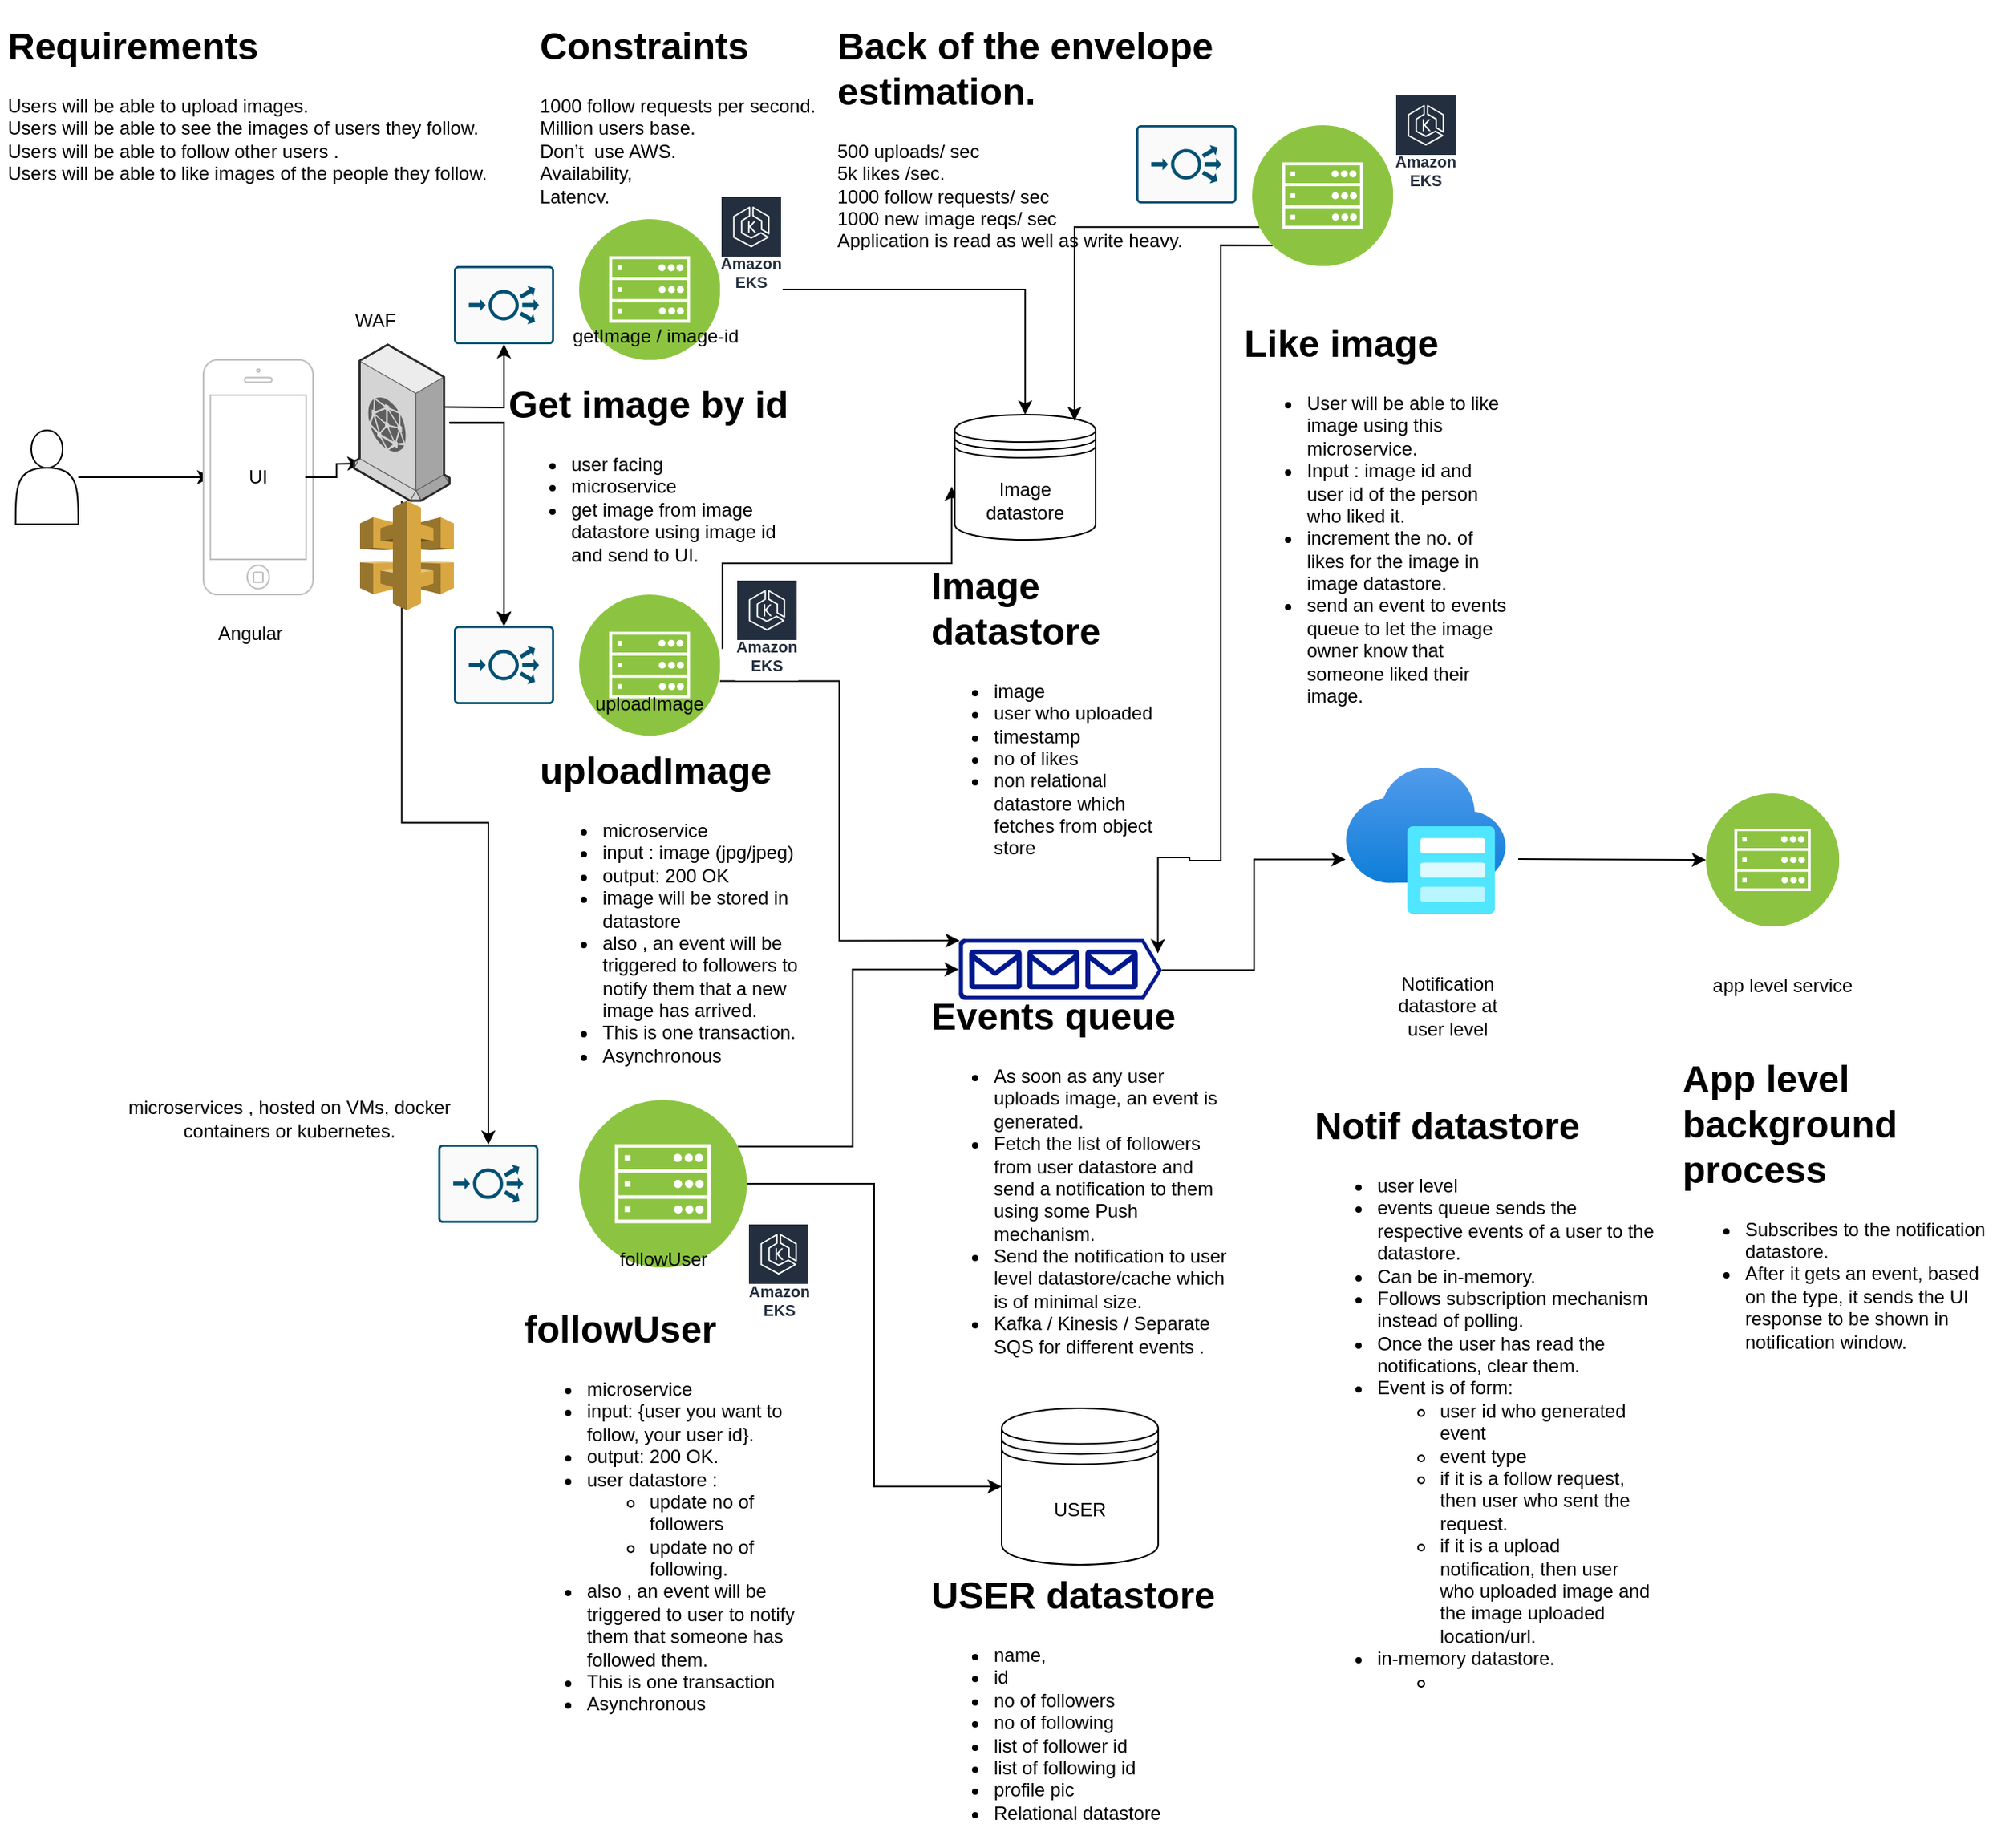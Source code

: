 <mxfile version="20.3.0" type="device"><diagram id="gOavgTyVN60Wcuw6cvV6" name="HLD"><mxGraphModel dx="1351" dy="1036" grid="1" gridSize="10" guides="1" tooltips="1" connect="1" arrows="1" fold="1" page="1" pageScale="1" pageWidth="827" pageHeight="1169" math="0" shadow="0"><root><mxCell id="0"/><mxCell id="1" parent="0"/><mxCell id="j-igNLu5sKR9wpWWaBG3-1" value="&lt;h1&gt;Requirements&lt;/h1&gt;&lt;div&gt;Users will be able to upload images.&lt;/div&gt;&lt;div&gt;Users will be able to see the images of users they follow.&lt;/div&gt;&lt;div&gt;Users will be able to follow other users .&lt;/div&gt;&lt;div&gt;Users will be able to like images of the people they follow.&lt;/div&gt;&lt;div&gt;&lt;br&gt;&lt;/div&gt;" style="text;html=1;strokeColor=none;fillColor=none;spacing=5;spacingTop=-20;whiteSpace=wrap;overflow=hidden;rounded=0;" parent="1" vertex="1"><mxGeometry x="20" y="10" width="330" height="120" as="geometry"/></mxCell><mxCell id="j-igNLu5sKR9wpWWaBG3-2" value="&lt;h1&gt;Constraints&lt;/h1&gt;&lt;div&gt;1000 follow requests per second.&lt;/div&gt;&lt;div&gt;Million users base.&lt;/div&gt;&lt;div&gt;Don’t&amp;nbsp; use AWS.&lt;/div&gt;&lt;div&gt;Availability,&lt;/div&gt;&lt;div&gt;Latency,&lt;/div&gt;&lt;div&gt;Scalability&lt;/div&gt;" style="text;html=1;strokeColor=none;fillColor=none;spacing=5;spacingTop=-20;whiteSpace=wrap;overflow=hidden;rounded=0;" parent="1" vertex="1"><mxGeometry x="360" y="10" width="190" height="120" as="geometry"/></mxCell><mxCell id="j-igNLu5sKR9wpWWaBG3-8" value="" style="edgeStyle=orthogonalEdgeStyle;rounded=0;orthogonalLoop=1;jettySize=auto;html=1;" parent="1" source="j-igNLu5sKR9wpWWaBG3-3" target="j-igNLu5sKR9wpWWaBG3-5" edge="1"><mxGeometry relative="1" as="geometry"/></mxCell><mxCell id="j-igNLu5sKR9wpWWaBG3-3" value="" style="shape=actor;whiteSpace=wrap;html=1;" parent="1" vertex="1"><mxGeometry x="30" y="275" width="40" height="60" as="geometry"/></mxCell><mxCell id="j-igNLu5sKR9wpWWaBG3-4" value="" style="html=1;verticalLabelPosition=bottom;labelBackgroundColor=#ffffff;verticalAlign=top;shadow=0;dashed=0;strokeWidth=1;shape=mxgraph.ios7.misc.iphone;strokeColor=#c0c0c0;" parent="1" vertex="1"><mxGeometry x="150" y="230" width="70" height="150" as="geometry"/></mxCell><mxCell id="aIXJMs5yFBgKpc4dbLud-6" value="" style="edgeStyle=orthogonalEdgeStyle;rounded=0;orthogonalLoop=1;jettySize=auto;html=1;" edge="1" parent="1" source="j-igNLu5sKR9wpWWaBG3-5"><mxGeometry relative="1" as="geometry"><mxPoint x="251" y="296" as="targetPoint"/></mxGeometry></mxCell><mxCell id="j-igNLu5sKR9wpWWaBG3-5" value="UI" style="text;html=1;strokeColor=none;fillColor=none;align=center;verticalAlign=middle;whiteSpace=wrap;rounded=0;" parent="1" vertex="1"><mxGeometry x="155" y="290" width="60" height="30" as="geometry"/></mxCell><mxCell id="j-igNLu5sKR9wpWWaBG3-16" value="" style="edgeStyle=orthogonalEdgeStyle;rounded=0;orthogonalLoop=1;jettySize=auto;html=1;entryX=-0.022;entryY=0.575;entryDx=0;entryDy=0;entryPerimeter=0;exitX=1.018;exitY=0.386;exitDx=0;exitDy=0;exitPerimeter=0;" parent="1" source="j-igNLu5sKR9wpWWaBG3-6" target="j-igNLu5sKR9wpWWaBG3-7" edge="1"><mxGeometry relative="1" as="geometry"><mxPoint x="595" y="325" as="targetPoint"/><Array as="points"><mxPoint x="482" y="360"/><mxPoint x="628" y="360"/></Array></mxGeometry></mxCell><mxCell id="j-igNLu5sKR9wpWWaBG3-6" value="" style="aspect=fixed;perimeter=ellipsePerimeter;html=1;align=center;shadow=0;dashed=0;fontColor=#4277BB;labelBackgroundColor=#ffffff;fontSize=12;spacingTop=3;image;image=img/lib/ibm/infrastructure/mobile_backend.svg;" parent="1" vertex="1"><mxGeometry x="390" y="380" width="90" height="90" as="geometry"/></mxCell><mxCell id="j-igNLu5sKR9wpWWaBG3-7" value="" style="shape=datastore;whiteSpace=wrap;html=1;" parent="1" vertex="1"><mxGeometry x="630" y="265" width="90" height="80" as="geometry"/></mxCell><mxCell id="j-igNLu5sKR9wpWWaBG3-9" value="&lt;h1&gt;Back of the envelope estimation.&lt;/h1&gt;&lt;div&gt;500 uploads/ sec&lt;/div&gt;&lt;div&gt;5k likes /sec.&lt;/div&gt;&lt;div&gt;1000 follow requests/ sec&lt;/div&gt;&lt;div&gt;1000 new image reqs/ sec&lt;/div&gt;&lt;div&gt;Application is read as well as write heavy.&lt;br&gt;&lt;/div&gt;&lt;div&gt;&lt;br&gt;&lt;/div&gt;&lt;div&gt;&lt;br&gt;&lt;/div&gt;&lt;div&gt;&lt;br&gt;&lt;/div&gt;" style="text;html=1;strokeColor=none;fillColor=none;spacing=5;spacingTop=-20;whiteSpace=wrap;overflow=hidden;rounded=0;" parent="1" vertex="1"><mxGeometry x="550" y="10" width="270" height="150" as="geometry"/></mxCell><mxCell id="j-igNLu5sKR9wpWWaBG3-11" value="uploadImage" style="text;html=1;strokeColor=none;fillColor=none;align=center;verticalAlign=middle;whiteSpace=wrap;rounded=0;" parent="1" vertex="1"><mxGeometry x="405" y="435" width="60" height="30" as="geometry"/></mxCell><mxCell id="j-igNLu5sKR9wpWWaBG3-13" value="&lt;h1&gt;uploadImage&lt;/h1&gt;&lt;div&gt;&lt;ul&gt;&lt;li&gt;microservice&lt;/li&gt;&lt;li&gt;input : image (jpg/jpeg)&lt;/li&gt;&lt;li&gt;output: 200 OK&lt;/li&gt;&lt;li&gt;image will be stored in datastore&lt;/li&gt;&lt;li&gt;also , an event will be triggered to followers to notify them that a new image has arrived.&lt;/li&gt;&lt;li&gt;This is one transaction.&lt;/li&gt;&lt;li&gt;Asynchronous&amp;nbsp;&lt;/li&gt;&lt;/ul&gt;&lt;/div&gt;" style="text;html=1;strokeColor=none;fillColor=none;spacing=5;spacingTop=-20;whiteSpace=wrap;overflow=hidden;rounded=0;" parent="1" vertex="1"><mxGeometry x="360" y="473" width="190" height="217" as="geometry"/></mxCell><mxCell id="j-igNLu5sKR9wpWWaBG3-14" value="Image datastore" style="text;html=1;strokeColor=none;fillColor=none;align=center;verticalAlign=middle;whiteSpace=wrap;rounded=0;" parent="1" vertex="1"><mxGeometry x="645" y="305" width="60" height="30" as="geometry"/></mxCell><mxCell id="j-igNLu5sKR9wpWWaBG3-17" value="&lt;h1&gt;Image datastore&lt;/h1&gt;&lt;p&gt;&lt;/p&gt;&lt;ul&gt;&lt;li&gt;image&amp;nbsp;&lt;/li&gt;&lt;li&gt;user who uploaded&lt;/li&gt;&lt;li&gt;timestamp&lt;/li&gt;&lt;li&gt;no of likes&lt;/li&gt;&lt;li&gt;non relational datastore which fetches from object store&lt;/li&gt;&lt;/ul&gt;&lt;p&gt;&lt;/p&gt;" style="text;html=1;strokeColor=none;fillColor=none;spacing=5;spacingTop=-20;whiteSpace=wrap;overflow=hidden;rounded=0;" parent="1" vertex="1"><mxGeometry x="610" y="355" width="170" height="195" as="geometry"/></mxCell><mxCell id="j-igNLu5sKR9wpWWaBG3-22" style="edgeStyle=orthogonalEdgeStyle;rounded=0;orthogonalLoop=1;jettySize=auto;html=1;exitX=1;exitY=0.614;exitDx=0;exitDy=0;exitPerimeter=0;entryX=0.005;entryY=0.03;entryDx=0;entryDy=0;entryPerimeter=0;" parent="1" source="j-igNLu5sKR9wpWWaBG3-6" target="j-igNLu5sKR9wpWWaBG3-18" edge="1"><mxGeometry relative="1" as="geometry"/></mxCell><mxCell id="j-igNLu5sKR9wpWWaBG3-36" style="edgeStyle=orthogonalEdgeStyle;rounded=0;orthogonalLoop=1;jettySize=auto;html=1;exitX=1;exitY=0.51;exitDx=0;exitDy=0;exitPerimeter=0;entryX=-0.003;entryY=0.627;entryDx=0;entryDy=0;entryPerimeter=0;" parent="1" source="j-igNLu5sKR9wpWWaBG3-18" target="j-igNLu5sKR9wpWWaBG3-33" edge="1"><mxGeometry relative="1" as="geometry"/></mxCell><mxCell id="j-igNLu5sKR9wpWWaBG3-18" value="" style="sketch=0;aspect=fixed;pointerEvents=1;shadow=0;dashed=0;html=1;strokeColor=none;labelPosition=center;verticalLabelPosition=bottom;verticalAlign=top;align=center;fillColor=#00188D;shape=mxgraph.azure.queue_generic" parent="1" vertex="1"><mxGeometry x="632.5" y="600" width="130" height="39" as="geometry"/></mxCell><mxCell id="j-igNLu5sKR9wpWWaBG3-30" style="edgeStyle=orthogonalEdgeStyle;rounded=0;orthogonalLoop=1;jettySize=auto;html=1;exitX=1;exitY=0.5;exitDx=0;exitDy=0;entryX=0;entryY=0.5;entryDx=0;entryDy=0;" parent="1" source="j-igNLu5sKR9wpWWaBG3-23" target="j-igNLu5sKR9wpWWaBG3-27" edge="1"><mxGeometry relative="1" as="geometry"/></mxCell><mxCell id="j-igNLu5sKR9wpWWaBG3-41" style="edgeStyle=orthogonalEdgeStyle;rounded=0;orthogonalLoop=1;jettySize=auto;html=1;exitX=1;exitY=0.25;exitDx=0;exitDy=0;entryX=0;entryY=0.5;entryDx=0;entryDy=0;entryPerimeter=0;" parent="1" source="j-igNLu5sKR9wpWWaBG3-23" target="j-igNLu5sKR9wpWWaBG3-18" edge="1"><mxGeometry relative="1" as="geometry"/></mxCell><mxCell id="j-igNLu5sKR9wpWWaBG3-23" value="" style="aspect=fixed;perimeter=ellipsePerimeter;html=1;align=center;shadow=0;dashed=0;fontColor=#4277BB;labelBackgroundColor=#ffffff;fontSize=12;spacingTop=3;image;image=img/lib/ibm/infrastructure/mobile_backend.svg;" parent="1" vertex="1"><mxGeometry x="390" y="703" width="107" height="107" as="geometry"/></mxCell><mxCell id="j-igNLu5sKR9wpWWaBG3-24" value="&lt;h1&gt;followUser&lt;/h1&gt;&lt;div&gt;&lt;ul&gt;&lt;li&gt;microservice&lt;/li&gt;&lt;li&gt;input: {user you want to follow, your user id}.&lt;/li&gt;&lt;li&gt;output: 200 OK.&lt;/li&gt;&lt;li&gt;user datastore :&lt;/li&gt;&lt;ul&gt;&lt;li&gt;update no of followers&lt;/li&gt;&lt;li&gt;update no of following.&lt;/li&gt;&lt;/ul&gt;&lt;li&gt;also , an event will be triggered to user to notify them that someone has followed them.&lt;/li&gt;&lt;li&gt;This is one transaction&lt;/li&gt;&lt;li&gt;Asynchronous&lt;/li&gt;&lt;/ul&gt;&lt;/div&gt;" style="text;html=1;strokeColor=none;fillColor=none;spacing=5;spacingTop=-20;whiteSpace=wrap;overflow=hidden;rounded=0;" parent="1" vertex="1"><mxGeometry x="350" y="830" width="200" height="290" as="geometry"/></mxCell><mxCell id="j-igNLu5sKR9wpWWaBG3-25" value="followUser" style="text;html=1;strokeColor=none;fillColor=none;align=center;verticalAlign=middle;whiteSpace=wrap;rounded=0;" parent="1" vertex="1"><mxGeometry x="414" y="790" width="60" height="30" as="geometry"/></mxCell><mxCell id="j-igNLu5sKR9wpWWaBG3-27" value="" style="shape=datastore;whiteSpace=wrap;html=1;" parent="1" vertex="1"><mxGeometry x="660" y="900" width="100" height="100" as="geometry"/></mxCell><mxCell id="j-igNLu5sKR9wpWWaBG3-28" value="USER" style="text;html=1;strokeColor=none;fillColor=none;align=center;verticalAlign=middle;whiteSpace=wrap;rounded=0;" parent="1" vertex="1"><mxGeometry x="680" y="950" width="60" height="30" as="geometry"/></mxCell><mxCell id="j-igNLu5sKR9wpWWaBG3-29" value="&lt;h1&gt;USER datastore&lt;/h1&gt;&lt;div&gt;&lt;ul&gt;&lt;li&gt;name,&lt;/li&gt;&lt;li&gt;id&lt;/li&gt;&lt;li&gt;no of followers&lt;/li&gt;&lt;li&gt;no of following&lt;/li&gt;&lt;li&gt;list of follower id&lt;/li&gt;&lt;li&gt;list of following id&lt;/li&gt;&lt;li&gt;profile pic&lt;/li&gt;&lt;li&gt;Relational datastore&lt;/li&gt;&lt;/ul&gt;&lt;/div&gt;" style="text;html=1;strokeColor=none;fillColor=none;spacing=5;spacingTop=-20;whiteSpace=wrap;overflow=hidden;rounded=0;" parent="1" vertex="1"><mxGeometry x="610" y="1000" width="190" height="180" as="geometry"/></mxCell><mxCell id="j-igNLu5sKR9wpWWaBG3-31" value="&lt;h1&gt;Events queue&lt;/h1&gt;&lt;div&gt;&lt;ul&gt;&lt;li&gt;As soon as any user uploads image, an event is generated.&lt;/li&gt;&lt;li&gt;Fetch the list of followers from user datastore and send a notification to them using some Push mechanism.&lt;/li&gt;&lt;li&gt;Send the notification to user level datastore/cache which is of minimal size.&lt;/li&gt;&lt;li&gt;Kafka / Kinesis / Separate SQS for different events .&lt;/li&gt;&lt;/ul&gt;&lt;/div&gt;" style="text;html=1;strokeColor=none;fillColor=none;spacing=5;spacingTop=-20;whiteSpace=wrap;overflow=hidden;rounded=0;" parent="1" vertex="1"><mxGeometry x="610" y="630" width="200" height="250" as="geometry"/></mxCell><mxCell id="j-igNLu5sKR9wpWWaBG3-33" value="" style="aspect=fixed;html=1;points=[];align=center;image;fontSize=12;image=img/lib/azure2/storage/Azure_HCP_Cache.svg;" parent="1" vertex="1"><mxGeometry x="880" y="490" width="102" height="94.5" as="geometry"/></mxCell><mxCell id="j-igNLu5sKR9wpWWaBG3-34" value="Notification datastore at user level" style="text;html=1;strokeColor=none;fillColor=none;align=center;verticalAlign=middle;whiteSpace=wrap;rounded=0;" parent="1" vertex="1"><mxGeometry x="900" y="610" width="90" height="65.5" as="geometry"/></mxCell><mxCell id="j-igNLu5sKR9wpWWaBG3-35" value="&lt;h1&gt;Notif datastore&lt;/h1&gt;&lt;div&gt;&lt;ul&gt;&lt;li&gt;user level&lt;/li&gt;&lt;li&gt;events queue sends the respective events of a user to the datastore.&lt;/li&gt;&lt;li&gt;Can be in-memory.&lt;/li&gt;&lt;li&gt;Follows subscription mechanism instead of polling.&lt;/li&gt;&lt;li&gt;Once the user has read the notifications, clear them.&lt;/li&gt;&lt;li&gt;Event is of form:&lt;/li&gt;&lt;ul&gt;&lt;li&gt;user id who generated event&lt;/li&gt;&lt;li&gt;event type&lt;/li&gt;&lt;li&gt;if it is a follow request, then user who sent the request.&lt;/li&gt;&lt;li&gt;if it is a upload notification, then user who uploaded image and the image uploaded location/url.&lt;/li&gt;&lt;/ul&gt;&lt;li&gt;in-memory datastore.&lt;/li&gt;&lt;ul&gt;&lt;li&gt;&lt;br&gt;&lt;/li&gt;&lt;/ul&gt;&lt;/ul&gt;&lt;/div&gt;" style="text;html=1;strokeColor=none;fillColor=none;spacing=5;spacingTop=-20;whiteSpace=wrap;overflow=hidden;rounded=0;" parent="1" vertex="1"><mxGeometry x="855" y="700" width="225" height="470" as="geometry"/></mxCell><mxCell id="j-igNLu5sKR9wpWWaBG3-40" style="edgeStyle=orthogonalEdgeStyle;rounded=0;orthogonalLoop=1;jettySize=auto;html=1;exitX=0;exitY=0.5;exitDx=0;exitDy=0;entryX=0;entryY=0.5;entryDx=0;entryDy=0;" parent="1" target="j-igNLu5sKR9wpWWaBG3-37" edge="1"><mxGeometry relative="1" as="geometry"><mxPoint x="990" y="549" as="sourcePoint"/></mxGeometry></mxCell><mxCell id="j-igNLu5sKR9wpWWaBG3-37" value="" style="aspect=fixed;perimeter=ellipsePerimeter;html=1;align=center;shadow=0;dashed=0;fontColor=#4277BB;labelBackgroundColor=#ffffff;fontSize=12;spacingTop=3;image;image=img/lib/ibm/infrastructure/mobile_backend.svg;" parent="1" vertex="1"><mxGeometry x="1110" y="507" width="85" height="85" as="geometry"/></mxCell><mxCell id="j-igNLu5sKR9wpWWaBG3-38" value="app level service" style="text;html=1;strokeColor=none;fillColor=none;align=center;verticalAlign=middle;whiteSpace=wrap;rounded=0;" parent="1" vertex="1"><mxGeometry x="1110" y="610" width="97.5" height="40" as="geometry"/></mxCell><mxCell id="j-igNLu5sKR9wpWWaBG3-39" value="&lt;h1&gt;App level background process&lt;/h1&gt;&lt;div&gt;&lt;ul&gt;&lt;li&gt;Subscribes to the notification datastore.&lt;/li&gt;&lt;li&gt;After it gets an event, based on the type, it sends the UI response to be shown in notification window.&lt;/li&gt;&lt;/ul&gt;&lt;/div&gt;" style="text;html=1;strokeColor=none;fillColor=none;spacing=5;spacingTop=-20;whiteSpace=wrap;overflow=hidden;rounded=0;" parent="1" vertex="1"><mxGeometry x="1090" y="670" width="210" height="280" as="geometry"/></mxCell><mxCell id="j-igNLu5sKR9wpWWaBG3-44" value="&lt;h1&gt;Get image by id&lt;/h1&gt;&lt;div&gt;&lt;ul&gt;&lt;li&gt;user facing&lt;/li&gt;&lt;li&gt;microservice&lt;/li&gt;&lt;li&gt;get image from image datastore using image id and send to UI.&lt;/li&gt;&lt;/ul&gt;&lt;/div&gt;" style="text;html=1;strokeColor=none;fillColor=none;spacing=5;spacingTop=-20;whiteSpace=wrap;overflow=hidden;rounded=0;" parent="1" vertex="1"><mxGeometry x="340" y="238.5" width="190" height="133" as="geometry"/></mxCell><mxCell id="j-igNLu5sKR9wpWWaBG3-50" style="edgeStyle=orthogonalEdgeStyle;rounded=0;orthogonalLoop=1;jettySize=auto;html=1;exitX=1;exitY=0.5;exitDx=0;exitDy=0;" parent="1" source="j-igNLu5sKR9wpWWaBG3-47" target="j-igNLu5sKR9wpWWaBG3-7" edge="1"><mxGeometry relative="1" as="geometry"/></mxCell><mxCell id="j-igNLu5sKR9wpWWaBG3-47" value="" style="aspect=fixed;perimeter=ellipsePerimeter;html=1;align=center;shadow=0;dashed=0;fontColor=#4277BB;labelBackgroundColor=#ffffff;fontSize=12;spacingTop=3;image;image=img/lib/ibm/infrastructure/mobile_backend.svg;" parent="1" vertex="1"><mxGeometry x="390" y="140" width="90" height="90" as="geometry"/></mxCell><mxCell id="j-igNLu5sKR9wpWWaBG3-49" value="getImage / image-id" style="text;html=1;strokeColor=none;fillColor=none;align=center;verticalAlign=middle;whiteSpace=wrap;rounded=0;" parent="1" vertex="1"><mxGeometry x="380" y="200" width="117.5" height="30" as="geometry"/></mxCell><mxCell id="j-igNLu5sKR9wpWWaBG3-53" style="edgeStyle=orthogonalEdgeStyle;rounded=0;orthogonalLoop=1;jettySize=auto;html=1;exitX=0;exitY=0.75;exitDx=0;exitDy=0;entryX=0.85;entryY=0.05;entryDx=0;entryDy=0;entryPerimeter=0;" parent="1" source="j-igNLu5sKR9wpWWaBG3-51" target="j-igNLu5sKR9wpWWaBG3-7" edge="1"><mxGeometry relative="1" as="geometry"/></mxCell><mxCell id="j-igNLu5sKR9wpWWaBG3-54" style="edgeStyle=orthogonalEdgeStyle;rounded=0;orthogonalLoop=1;jettySize=auto;html=1;exitX=0;exitY=1;exitDx=0;exitDy=0;entryX=0.979;entryY=0.238;entryDx=0;entryDy=0;entryPerimeter=0;" parent="1" source="j-igNLu5sKR9wpWWaBG3-51" target="j-igNLu5sKR9wpWWaBG3-18" edge="1"><mxGeometry relative="1" as="geometry"><Array as="points"><mxPoint x="800" y="157"/><mxPoint x="800" y="550"/><mxPoint x="780" y="550"/><mxPoint x="780" y="548"/><mxPoint x="760" y="548"/></Array></mxGeometry></mxCell><mxCell id="j-igNLu5sKR9wpWWaBG3-51" value="" style="aspect=fixed;perimeter=ellipsePerimeter;html=1;align=center;shadow=0;dashed=0;fontColor=#4277BB;labelBackgroundColor=#ffffff;fontSize=12;spacingTop=3;image;image=img/lib/ibm/infrastructure/mobile_backend.svg;" parent="1" vertex="1"><mxGeometry x="820" y="80" width="90" height="90" as="geometry"/></mxCell><mxCell id="j-igNLu5sKR9wpWWaBG3-52" value="&lt;h1&gt;&lt;span style=&quot;background-color: initial;&quot;&gt;Like image&lt;/span&gt;&lt;br&gt;&lt;/h1&gt;&lt;div&gt;&lt;ul&gt;&lt;li&gt;&lt;span style=&quot;background-color: initial;&quot;&gt;User will be able to like image using this microservice.&lt;/span&gt;&lt;/li&gt;&lt;li&gt;&lt;span style=&quot;background-color: initial;&quot;&gt;Input : image id and user id of the person who liked it.&lt;/span&gt;&lt;/li&gt;&lt;li&gt;increment the no. of likes for the image in image datastore.&lt;/li&gt;&lt;li&gt;send an event to events queue to let the image owner know that someone liked their image.&lt;/li&gt;&lt;/ul&gt;&lt;/div&gt;&lt;div&gt;&lt;span style=&quot;background-color: initial;&quot;&gt;&lt;br&gt;&lt;/span&gt;&lt;/div&gt;" style="text;html=1;strokeColor=none;fillColor=none;spacing=5;spacingTop=-20;whiteSpace=wrap;overflow=hidden;rounded=0;" parent="1" vertex="1"><mxGeometry x="810" y="200" width="180" height="260" as="geometry"/></mxCell><mxCell id="j-igNLu5sKR9wpWWaBG3-55" value="Angular" style="text;html=1;strokeColor=none;fillColor=none;align=center;verticalAlign=middle;whiteSpace=wrap;rounded=0;" parent="1" vertex="1"><mxGeometry x="150" y="390" width="60" height="30" as="geometry"/></mxCell><mxCell id="j-igNLu5sKR9wpWWaBG3-57" value="microservices , hosted on VMs, docker containers or kubernetes.&lt;br&gt;" style="text;html=1;strokeColor=none;fillColor=none;align=center;verticalAlign=middle;whiteSpace=wrap;rounded=0;" parent="1" vertex="1"><mxGeometry x="90" y="660" width="230" height="110" as="geometry"/></mxCell><mxCell id="aIXJMs5yFBgKpc4dbLud-7" value="" style="edgeStyle=orthogonalEdgeStyle;rounded=0;orthogonalLoop=1;jettySize=auto;html=1;" edge="1" parent="1" target="aIXJMs5yFBgKpc4dbLud-1"><mxGeometry relative="1" as="geometry"><mxPoint x="285.571" y="260" as="sourcePoint"/></mxGeometry></mxCell><mxCell id="aIXJMs5yFBgKpc4dbLud-1" value="" style="sketch=0;points=[[0.015,0.015,0],[0.985,0.015,0],[0.985,0.985,0],[0.015,0.985,0],[0.25,0,0],[0.5,0,0],[0.75,0,0],[1,0.25,0],[1,0.5,0],[1,0.75,0],[0.75,1,0],[0.5,1,0],[0.25,1,0],[0,0.75,0],[0,0.5,0],[0,0.25,0]];verticalLabelPosition=bottom;html=1;verticalAlign=top;aspect=fixed;align=center;pointerEvents=1;shape=mxgraph.cisco19.rect;prIcon=load_balancer;fillColor=#FAFAFA;strokeColor=#005073;" vertex="1" parent="1"><mxGeometry x="310" y="170" width="64" height="50" as="geometry"/></mxCell><mxCell id="aIXJMs5yFBgKpc4dbLud-3" value="" style="sketch=0;points=[[0.015,0.015,0],[0.985,0.015,0],[0.985,0.985,0],[0.015,0.985,0],[0.25,0,0],[0.5,0,0],[0.75,0,0],[1,0.25,0],[1,0.5,0],[1,0.75,0],[0.75,1,0],[0.5,1,0],[0.25,1,0],[0,0.75,0],[0,0.5,0],[0,0.25,0]];verticalLabelPosition=bottom;html=1;verticalAlign=top;aspect=fixed;align=center;pointerEvents=1;shape=mxgraph.cisco19.rect;prIcon=load_balancer;fillColor=#FAFAFA;strokeColor=#005073;" vertex="1" parent="1"><mxGeometry x="746" y="80" width="64" height="50" as="geometry"/></mxCell><mxCell id="aIXJMs5yFBgKpc4dbLud-4" value="" style="sketch=0;points=[[0.015,0.015,0],[0.985,0.015,0],[0.985,0.985,0],[0.015,0.985,0],[0.25,0,0],[0.5,0,0],[0.75,0,0],[1,0.25,0],[1,0.5,0],[1,0.75,0],[0.75,1,0],[0.5,1,0],[0.25,1,0],[0,0.75,0],[0,0.5,0],[0,0.25,0]];verticalLabelPosition=bottom;html=1;verticalAlign=top;aspect=fixed;align=center;pointerEvents=1;shape=mxgraph.cisco19.rect;prIcon=load_balancer;fillColor=#FAFAFA;strokeColor=#005073;" vertex="1" parent="1"><mxGeometry x="300" y="731.5" width="64" height="50" as="geometry"/></mxCell><mxCell id="aIXJMs5yFBgKpc4dbLud-9" style="edgeStyle=orthogonalEdgeStyle;rounded=0;orthogonalLoop=1;jettySize=auto;html=1;" edge="1" parent="1" source="aIXJMs5yFBgKpc4dbLud-8" target="aIXJMs5yFBgKpc4dbLud-5"><mxGeometry relative="1" as="geometry"/></mxCell><mxCell id="aIXJMs5yFBgKpc4dbLud-5" value="" style="sketch=0;points=[[0.015,0.015,0],[0.985,0.015,0],[0.985,0.985,0],[0.015,0.985,0],[0.25,0,0],[0.5,0,0],[0.75,0,0],[1,0.25,0],[1,0.5,0],[1,0.75,0],[0.75,1,0],[0.5,1,0],[0.25,1,0],[0,0.75,0],[0,0.5,0],[0,0.25,0]];verticalLabelPosition=bottom;html=1;verticalAlign=top;aspect=fixed;align=center;pointerEvents=1;shape=mxgraph.cisco19.rect;prIcon=load_balancer;fillColor=#FAFAFA;strokeColor=#005073;" vertex="1" parent="1"><mxGeometry x="310" y="400" width="64" height="50" as="geometry"/></mxCell><mxCell id="aIXJMs5yFBgKpc4dbLud-10" value="" style="edgeStyle=orthogonalEdgeStyle;rounded=0;orthogonalLoop=1;jettySize=auto;html=1;" edge="1" parent="1" source="aIXJMs5yFBgKpc4dbLud-8" target="aIXJMs5yFBgKpc4dbLud-5"><mxGeometry relative="1" as="geometry"/></mxCell><mxCell id="aIXJMs5yFBgKpc4dbLud-11" value="" style="edgeStyle=orthogonalEdgeStyle;rounded=0;orthogonalLoop=1;jettySize=auto;html=1;" edge="1" parent="1" source="aIXJMs5yFBgKpc4dbLud-8" target="aIXJMs5yFBgKpc4dbLud-5"><mxGeometry relative="1" as="geometry"/></mxCell><mxCell id="aIXJMs5yFBgKpc4dbLud-12" value="" style="edgeStyle=orthogonalEdgeStyle;rounded=0;orthogonalLoop=1;jettySize=auto;html=1;" edge="1" parent="1" source="aIXJMs5yFBgKpc4dbLud-8" target="aIXJMs5yFBgKpc4dbLud-5"><mxGeometry relative="1" as="geometry"/></mxCell><mxCell id="aIXJMs5yFBgKpc4dbLud-13" style="edgeStyle=orthogonalEdgeStyle;rounded=0;orthogonalLoop=1;jettySize=auto;html=1;entryX=0.5;entryY=0;entryDx=0;entryDy=0;entryPerimeter=0;" edge="1" parent="1" source="aIXJMs5yFBgKpc4dbLud-8" target="aIXJMs5yFBgKpc4dbLud-4"><mxGeometry relative="1" as="geometry"/></mxCell><mxCell id="aIXJMs5yFBgKpc4dbLud-8" value="" style="verticalLabelPosition=bottom;html=1;verticalAlign=top;strokeWidth=1;align=center;outlineConnect=0;dashed=0;outlineConnect=0;shape=mxgraph.aws3d.cloudfront;fillColor=#ECECEC;strokeColor=#5E5E5E;aspect=fixed;" vertex="1" parent="1"><mxGeometry x="246.2" y="220.2" width="61.01" height="99.8" as="geometry"/></mxCell><mxCell id="aIXJMs5yFBgKpc4dbLud-14" value="WAF" style="text;html=1;strokeColor=none;fillColor=none;align=center;verticalAlign=middle;whiteSpace=wrap;rounded=0;" vertex="1" parent="1"><mxGeometry x="230" y="190" width="60" height="30" as="geometry"/></mxCell><mxCell id="aIXJMs5yFBgKpc4dbLud-15" value="" style="outlineConnect=0;dashed=0;verticalLabelPosition=bottom;verticalAlign=top;align=center;html=1;shape=mxgraph.aws3.api_gateway;fillColor=#D9A741;gradientColor=none;" vertex="1" parent="1"><mxGeometry x="250" y="320" width="60" height="70" as="geometry"/></mxCell><mxCell id="aIXJMs5yFBgKpc4dbLud-16" value="Amazon EKS" style="sketch=0;outlineConnect=0;fontColor=#232F3E;gradientColor=none;strokeColor=#ffffff;fillColor=#232F3E;dashed=0;verticalLabelPosition=middle;verticalAlign=bottom;align=center;html=1;whiteSpace=wrap;fontSize=10;fontStyle=1;spacing=3;shape=mxgraph.aws4.productIcon;prIcon=mxgraph.aws4.eks;" vertex="1" parent="1"><mxGeometry x="480" y="125" width="40" height="65" as="geometry"/></mxCell><mxCell id="aIXJMs5yFBgKpc4dbLud-17" value="Amazon EKS" style="sketch=0;outlineConnect=0;fontColor=#232F3E;gradientColor=none;strokeColor=#ffffff;fillColor=#232F3E;dashed=0;verticalLabelPosition=middle;verticalAlign=bottom;align=center;html=1;whiteSpace=wrap;fontSize=10;fontStyle=1;spacing=3;shape=mxgraph.aws4.productIcon;prIcon=mxgraph.aws4.eks;" vertex="1" parent="1"><mxGeometry x="490" y="370" width="40" height="65" as="geometry"/></mxCell><mxCell id="aIXJMs5yFBgKpc4dbLud-18" value="Amazon EKS" style="sketch=0;outlineConnect=0;fontColor=#232F3E;gradientColor=none;strokeColor=#ffffff;fillColor=#232F3E;dashed=0;verticalLabelPosition=middle;verticalAlign=bottom;align=center;html=1;whiteSpace=wrap;fontSize=10;fontStyle=1;spacing=3;shape=mxgraph.aws4.productIcon;prIcon=mxgraph.aws4.eks;" vertex="1" parent="1"><mxGeometry x="497.5" y="781.5" width="40" height="65" as="geometry"/></mxCell><mxCell id="aIXJMs5yFBgKpc4dbLud-19" value="Amazon EKS" style="sketch=0;outlineConnect=0;fontColor=#232F3E;gradientColor=none;strokeColor=#ffffff;fillColor=#232F3E;dashed=0;verticalLabelPosition=middle;verticalAlign=bottom;align=center;html=1;whiteSpace=wrap;fontSize=10;fontStyle=1;spacing=3;shape=mxgraph.aws4.productIcon;prIcon=mxgraph.aws4.eks;" vertex="1" parent="1"><mxGeometry x="911" y="60" width="40" height="65" as="geometry"/></mxCell></root></mxGraphModel></diagram></mxfile>